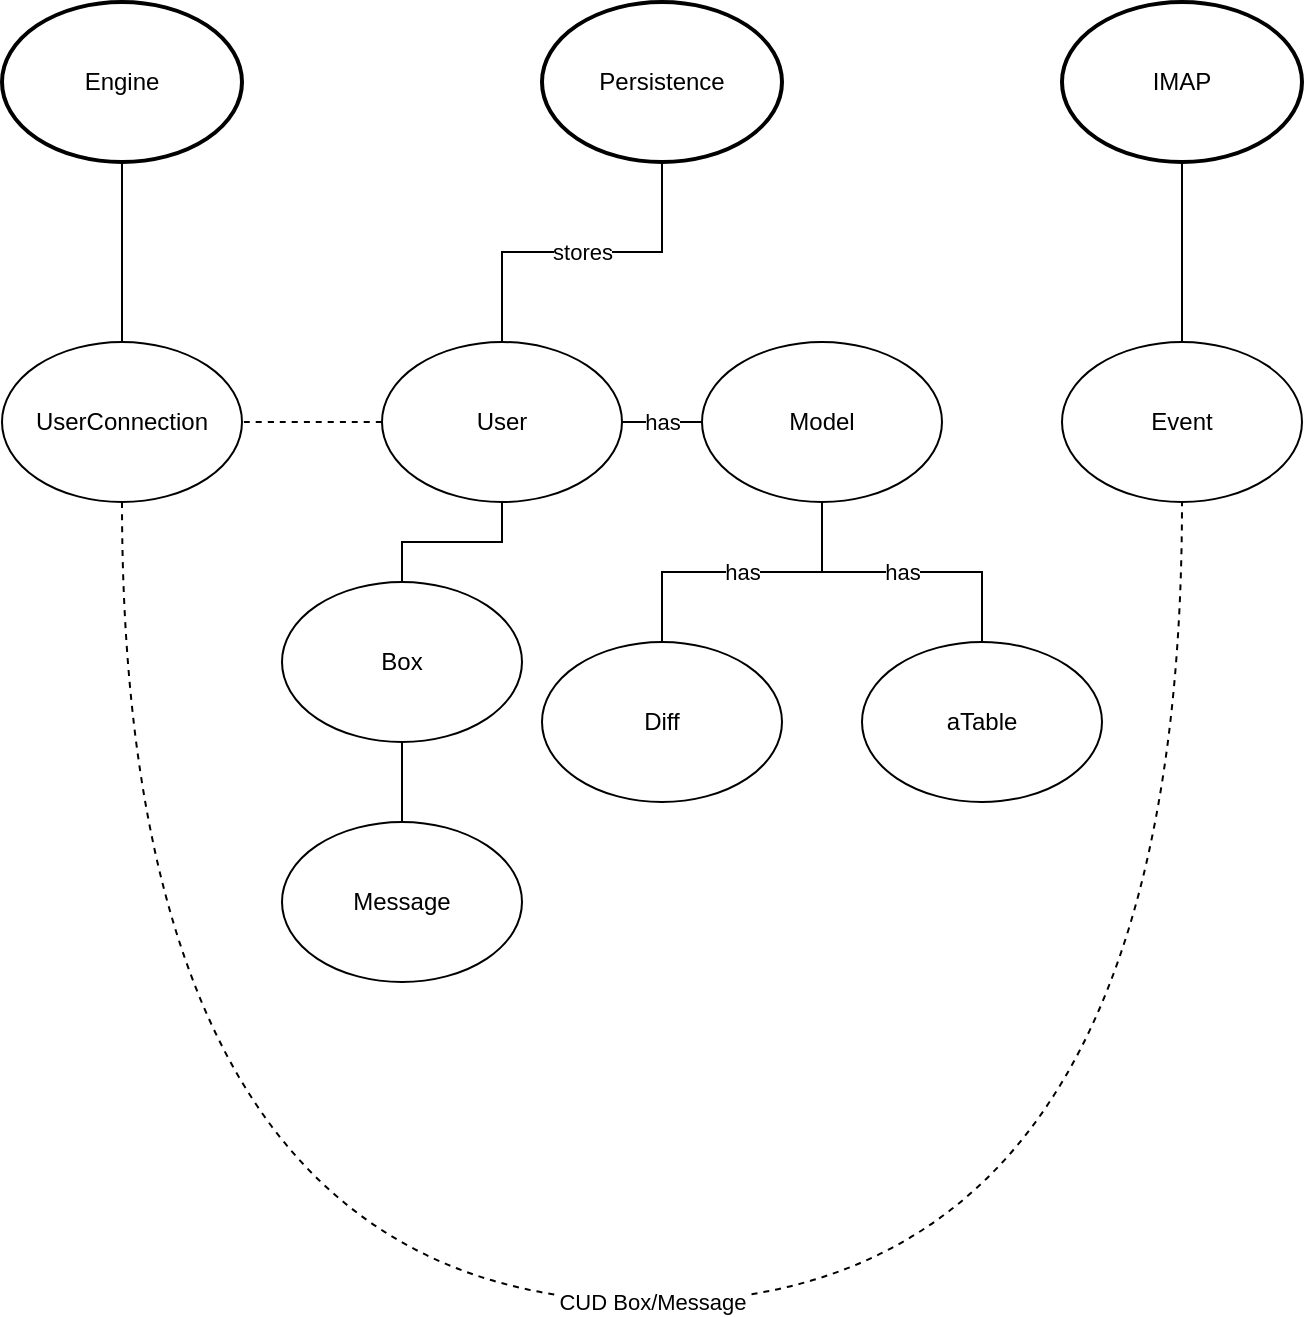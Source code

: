 <mxfile version="13.0.3" type="device"><diagram id="1MuNX4qXWuUaHkr4fY6E" name="Page-1"><mxGraphModel dx="1673" dy="960" grid="1" gridSize="10" guides="1" tooltips="1" connect="1" arrows="1" fold="1" page="1" pageScale="1" pageWidth="827" pageHeight="1169" math="0" shadow="0"><root><mxCell id="0"/><mxCell id="1" parent="0"/><mxCell id="T2qti9E22l-pdWG2NSIx-1" value="Persistence" style="ellipse;whiteSpace=wrap;html=1;strokeWidth=2;" vertex="1" parent="1"><mxGeometry x="370" y="160" width="120" height="80" as="geometry"/></mxCell><mxCell id="T2qti9E22l-pdWG2NSIx-7" value="has" style="edgeStyle=orthogonalEdgeStyle;rounded=0;orthogonalLoop=1;jettySize=auto;html=1;endArrow=none;endFill=0;entryX=1;entryY=0.5;entryDx=0;entryDy=0;" edge="1" parent="1" source="T2qti9E22l-pdWG2NSIx-5" target="T2qti9E22l-pdWG2NSIx-8"><mxGeometry relative="1" as="geometry"><mxPoint x="350" y="250" as="targetPoint"/></mxGeometry></mxCell><mxCell id="T2qti9E22l-pdWG2NSIx-12" value="" style="edgeStyle=orthogonalEdgeStyle;rounded=0;orthogonalLoop=1;jettySize=auto;html=1;endArrow=none;endFill=0;" edge="1" parent="1" source="T2qti9E22l-pdWG2NSIx-5" target="T2qti9E22l-pdWG2NSIx-11"><mxGeometry relative="1" as="geometry"/></mxCell><mxCell id="T2qti9E22l-pdWG2NSIx-13" value="has" style="edgeStyle=orthogonalEdgeStyle;rounded=0;orthogonalLoop=1;jettySize=auto;html=1;endArrow=none;endFill=0;" edge="1" parent="1" source="T2qti9E22l-pdWG2NSIx-5" target="T2qti9E22l-pdWG2NSIx-11"><mxGeometry relative="1" as="geometry"/></mxCell><mxCell id="T2qti9E22l-pdWG2NSIx-21" value="has" style="edgeStyle=orthogonalEdgeStyle;rounded=0;orthogonalLoop=1;jettySize=auto;html=1;endArrow=none;endFill=0;" edge="1" parent="1" source="T2qti9E22l-pdWG2NSIx-5" target="T2qti9E22l-pdWG2NSIx-20"><mxGeometry relative="1" as="geometry"/></mxCell><mxCell id="T2qti9E22l-pdWG2NSIx-5" value="Model" style="ellipse;whiteSpace=wrap;html=1;" vertex="1" parent="1"><mxGeometry x="450" y="330" width="120" height="80" as="geometry"/></mxCell><mxCell id="T2qti9E22l-pdWG2NSIx-20" value="aTable" style="ellipse;whiteSpace=wrap;html=1;" vertex="1" parent="1"><mxGeometry x="530" y="480" width="120" height="80" as="geometry"/></mxCell><mxCell id="T2qti9E22l-pdWG2NSIx-11" value="Diff" style="ellipse;whiteSpace=wrap;html=1;" vertex="1" parent="1"><mxGeometry x="370" y="480" width="120" height="80" as="geometry"/></mxCell><mxCell id="T2qti9E22l-pdWG2NSIx-10" value="stores" style="edgeStyle=orthogonalEdgeStyle;rounded=0;orthogonalLoop=1;jettySize=auto;html=1;endArrow=none;endFill=0;entryX=0.5;entryY=1;entryDx=0;entryDy=0;" edge="1" parent="1" source="T2qti9E22l-pdWG2NSIx-8" target="T2qti9E22l-pdWG2NSIx-1"><mxGeometry relative="1" as="geometry"><mxPoint x="180" y="255" as="targetPoint"/></mxGeometry></mxCell><mxCell id="T2qti9E22l-pdWG2NSIx-8" value="User" style="ellipse;whiteSpace=wrap;html=1;" vertex="1" parent="1"><mxGeometry x="290" y="330" width="120" height="80" as="geometry"/></mxCell><mxCell id="T2qti9E22l-pdWG2NSIx-17" value="" style="edgeStyle=orthogonalEdgeStyle;rounded=0;orthogonalLoop=1;jettySize=auto;html=1;endArrow=none;endFill=0;exitX=0.5;exitY=1;exitDx=0;exitDy=0;" edge="1" parent="1" source="T2qti9E22l-pdWG2NSIx-8" target="T2qti9E22l-pdWG2NSIx-16"><mxGeometry relative="1" as="geometry"/></mxCell><mxCell id="T2qti9E22l-pdWG2NSIx-29" value="" style="edgeStyle=orthogonalEdgeStyle;curved=1;rounded=0;orthogonalLoop=1;jettySize=auto;html=1;endArrow=none;endFill=0;" edge="1" parent="1" source="T2qti9E22l-pdWG2NSIx-14" target="T2qti9E22l-pdWG2NSIx-28"><mxGeometry relative="1" as="geometry"/></mxCell><mxCell id="T2qti9E22l-pdWG2NSIx-14" value="IMAP" style="ellipse;whiteSpace=wrap;html=1;strokeWidth=2;" vertex="1" parent="1"><mxGeometry x="630" y="160" width="120" height="80" as="geometry"/></mxCell><mxCell id="T2qti9E22l-pdWG2NSIx-28" value="Event" style="ellipse;whiteSpace=wrap;html=1;strokeWidth=1;" vertex="1" parent="1"><mxGeometry x="630" y="330" width="120" height="80" as="geometry"/></mxCell><mxCell id="T2qti9E22l-pdWG2NSIx-19" value="" style="edgeStyle=orthogonalEdgeStyle;rounded=0;orthogonalLoop=1;jettySize=auto;html=1;endArrow=none;endFill=0;" edge="1" parent="1" source="T2qti9E22l-pdWG2NSIx-16" target="T2qti9E22l-pdWG2NSIx-18"><mxGeometry relative="1" as="geometry"/></mxCell><mxCell id="T2qti9E22l-pdWG2NSIx-16" value="Box" style="ellipse;whiteSpace=wrap;html=1;" vertex="1" parent="1"><mxGeometry x="240" y="450" width="120" height="80" as="geometry"/></mxCell><mxCell id="T2qti9E22l-pdWG2NSIx-18" value="Message" style="ellipse;whiteSpace=wrap;html=1;" vertex="1" parent="1"><mxGeometry x="240" y="570" width="120" height="80" as="geometry"/></mxCell><mxCell id="T2qti9E22l-pdWG2NSIx-24" value="" style="edgeStyle=orthogonalEdgeStyle;rounded=0;orthogonalLoop=1;jettySize=auto;html=1;endArrow=none;endFill=0;" edge="1" parent="1" source="T2qti9E22l-pdWG2NSIx-22" target="T2qti9E22l-pdWG2NSIx-23"><mxGeometry relative="1" as="geometry"/></mxCell><mxCell id="T2qti9E22l-pdWG2NSIx-22" value="Engine" style="ellipse;whiteSpace=wrap;html=1;strokeWidth=2;" vertex="1" parent="1"><mxGeometry x="100" y="160" width="120" height="80" as="geometry"/></mxCell><mxCell id="T2qti9E22l-pdWG2NSIx-23" value="UserConnection" style="ellipse;whiteSpace=wrap;html=1;strokeWidth=1;" vertex="1" parent="1"><mxGeometry x="100" y="330" width="120" height="80" as="geometry"/></mxCell><mxCell id="T2qti9E22l-pdWG2NSIx-25" value="" style="endArrow=none;html=1;entryX=1;entryY=0.5;entryDx=0;entryDy=0;edgeStyle=orthogonalEdgeStyle;curved=1;exitX=0;exitY=0.5;exitDx=0;exitDy=0;dashed=1;" edge="1" parent="1" source="T2qti9E22l-pdWG2NSIx-8" target="T2qti9E22l-pdWG2NSIx-23"><mxGeometry width="50" height="50" relative="1" as="geometry"><mxPoint x="130" y="370" as="sourcePoint"/><mxPoint x="510" y="394" as="targetPoint"/><Array as="points"><mxPoint x="250" y="370"/><mxPoint x="250" y="370"/></Array></mxGeometry></mxCell><mxCell id="T2qti9E22l-pdWG2NSIx-30" value="CUD Box/Message" style="endArrow=none;dashed=1;html=1;entryX=0.5;entryY=1;entryDx=0;entryDy=0;edgeStyle=orthogonalEdgeStyle;curved=1;exitX=0.5;exitY=1;exitDx=0;exitDy=0;" edge="1" parent="1" source="T2qti9E22l-pdWG2NSIx-23" target="T2qti9E22l-pdWG2NSIx-28"><mxGeometry width="50" height="50" relative="1" as="geometry"><mxPoint x="170" y="430" as="sourcePoint"/><mxPoint x="450" y="420" as="targetPoint"/><Array as="points"><mxPoint x="160" y="810"/><mxPoint x="690" y="810"/></Array></mxGeometry></mxCell></root></mxGraphModel></diagram></mxfile>
